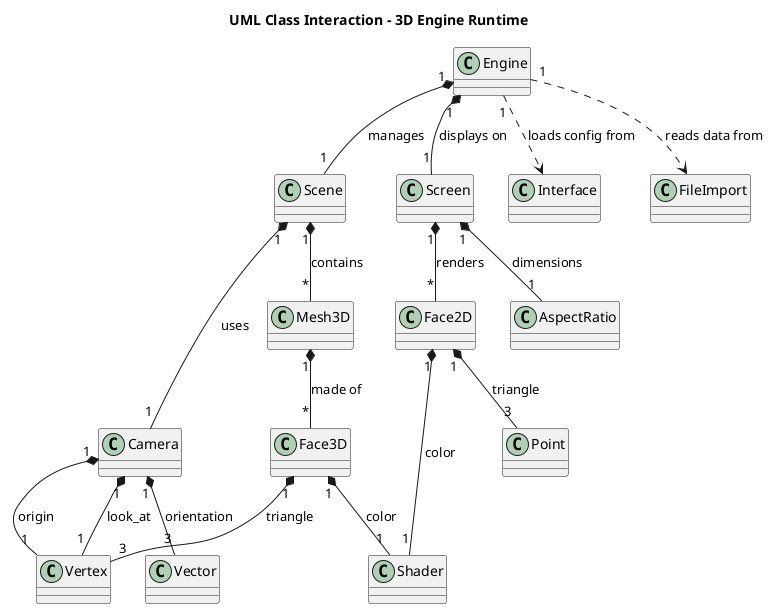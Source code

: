 @startuml ClassInteraction
title "UML Class Interaction – 3D Engine Runtime"

Engine "1" *-- "1" Scene : manages
Engine "1" *-- "1" Screen : displays on
Engine "1" ..> Interface : loads config from
Engine "1" ..> FileImport : reads data from

Scene "1" *-- "1" Camera : uses
Scene "1" *-- "*" Mesh3D : contains

Camera "1" *-- "1" Vertex : origin
Camera "1" *-- "1" Vertex : look_at
Camera "1" *-- "3" Vector : orientation

Mesh3D "1" *-- "*" Face3D : made of
Face3D "1" *-- "3" Vertex : triangle
Face3D "1" *-- "1" Shader : color

Screen "1" *-- "*" Face2D : renders
Face2D "1" *-- "3" Point : triangle
Face2D "1" *-- "1" Shader : color

Screen "1" *-- "1" AspectRatio : dimensions

@enduml
